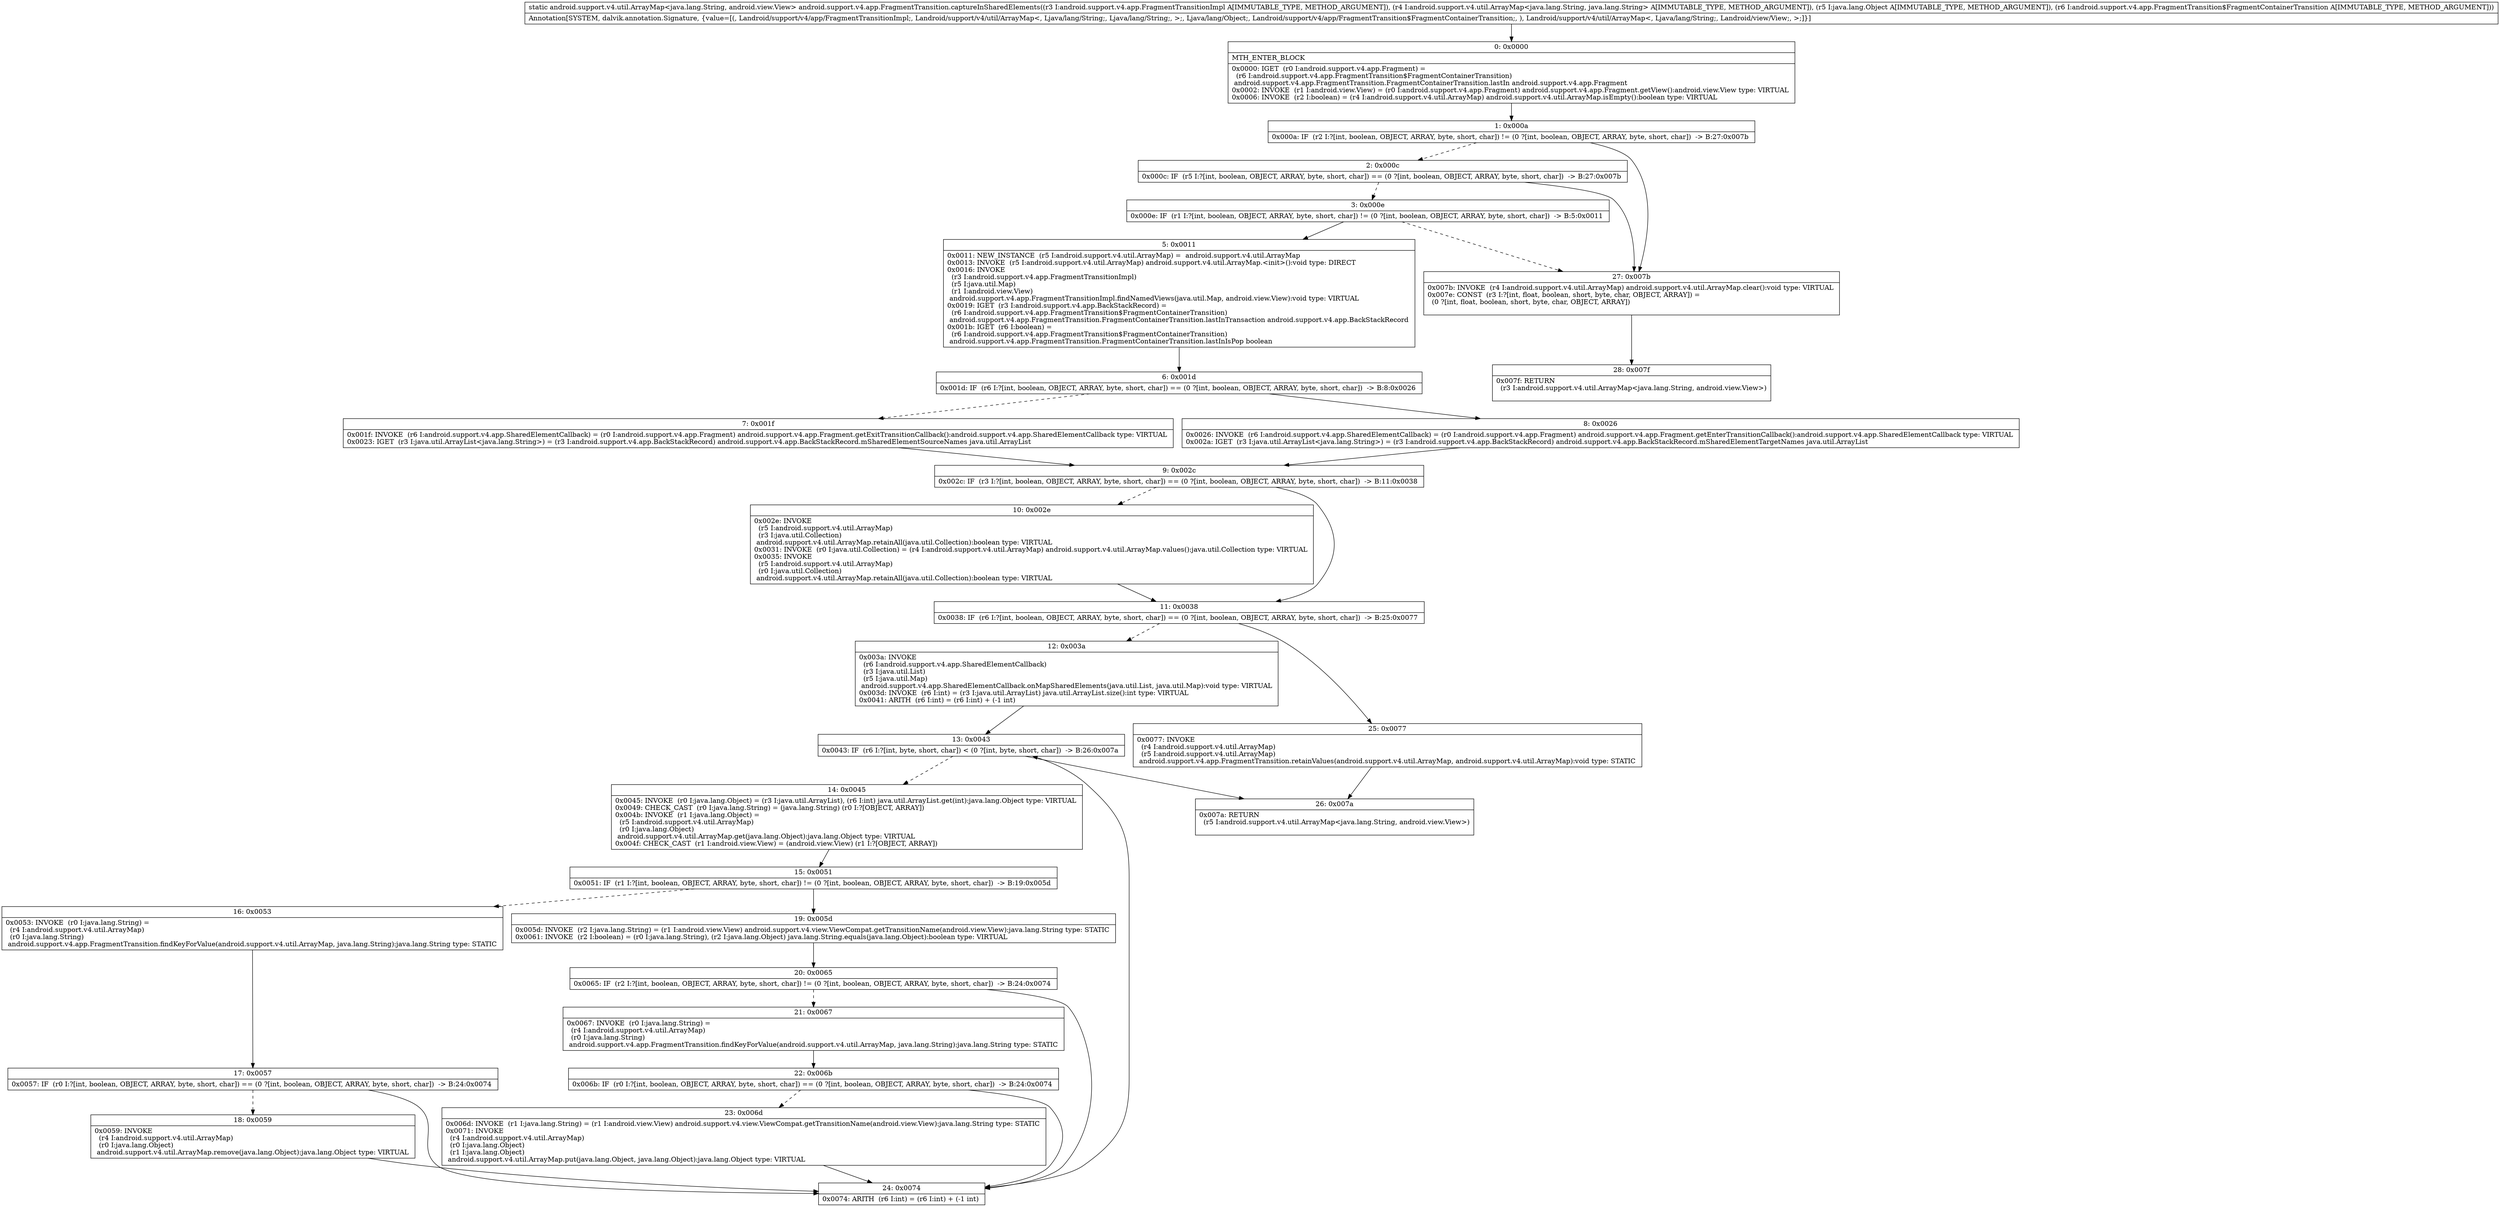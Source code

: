 digraph "CFG forandroid.support.v4.app.FragmentTransition.captureInSharedElements(Landroid\/support\/v4\/app\/FragmentTransitionImpl;Landroid\/support\/v4\/util\/ArrayMap;Ljava\/lang\/Object;Landroid\/support\/v4\/app\/FragmentTransition$FragmentContainerTransition;)Landroid\/support\/v4\/util\/ArrayMap;" {
Node_0 [shape=record,label="{0\:\ 0x0000|MTH_ENTER_BLOCK\l|0x0000: IGET  (r0 I:android.support.v4.app.Fragment) = \l  (r6 I:android.support.v4.app.FragmentTransition$FragmentContainerTransition)\l android.support.v4.app.FragmentTransition.FragmentContainerTransition.lastIn android.support.v4.app.Fragment \l0x0002: INVOKE  (r1 I:android.view.View) = (r0 I:android.support.v4.app.Fragment) android.support.v4.app.Fragment.getView():android.view.View type: VIRTUAL \l0x0006: INVOKE  (r2 I:boolean) = (r4 I:android.support.v4.util.ArrayMap) android.support.v4.util.ArrayMap.isEmpty():boolean type: VIRTUAL \l}"];
Node_1 [shape=record,label="{1\:\ 0x000a|0x000a: IF  (r2 I:?[int, boolean, OBJECT, ARRAY, byte, short, char]) != (0 ?[int, boolean, OBJECT, ARRAY, byte, short, char])  \-\> B:27:0x007b \l}"];
Node_2 [shape=record,label="{2\:\ 0x000c|0x000c: IF  (r5 I:?[int, boolean, OBJECT, ARRAY, byte, short, char]) == (0 ?[int, boolean, OBJECT, ARRAY, byte, short, char])  \-\> B:27:0x007b \l}"];
Node_3 [shape=record,label="{3\:\ 0x000e|0x000e: IF  (r1 I:?[int, boolean, OBJECT, ARRAY, byte, short, char]) != (0 ?[int, boolean, OBJECT, ARRAY, byte, short, char])  \-\> B:5:0x0011 \l}"];
Node_5 [shape=record,label="{5\:\ 0x0011|0x0011: NEW_INSTANCE  (r5 I:android.support.v4.util.ArrayMap) =  android.support.v4.util.ArrayMap \l0x0013: INVOKE  (r5 I:android.support.v4.util.ArrayMap) android.support.v4.util.ArrayMap.\<init\>():void type: DIRECT \l0x0016: INVOKE  \l  (r3 I:android.support.v4.app.FragmentTransitionImpl)\l  (r5 I:java.util.Map)\l  (r1 I:android.view.View)\l android.support.v4.app.FragmentTransitionImpl.findNamedViews(java.util.Map, android.view.View):void type: VIRTUAL \l0x0019: IGET  (r3 I:android.support.v4.app.BackStackRecord) = \l  (r6 I:android.support.v4.app.FragmentTransition$FragmentContainerTransition)\l android.support.v4.app.FragmentTransition.FragmentContainerTransition.lastInTransaction android.support.v4.app.BackStackRecord \l0x001b: IGET  (r6 I:boolean) = \l  (r6 I:android.support.v4.app.FragmentTransition$FragmentContainerTransition)\l android.support.v4.app.FragmentTransition.FragmentContainerTransition.lastInIsPop boolean \l}"];
Node_6 [shape=record,label="{6\:\ 0x001d|0x001d: IF  (r6 I:?[int, boolean, OBJECT, ARRAY, byte, short, char]) == (0 ?[int, boolean, OBJECT, ARRAY, byte, short, char])  \-\> B:8:0x0026 \l}"];
Node_7 [shape=record,label="{7\:\ 0x001f|0x001f: INVOKE  (r6 I:android.support.v4.app.SharedElementCallback) = (r0 I:android.support.v4.app.Fragment) android.support.v4.app.Fragment.getExitTransitionCallback():android.support.v4.app.SharedElementCallback type: VIRTUAL \l0x0023: IGET  (r3 I:java.util.ArrayList\<java.lang.String\>) = (r3 I:android.support.v4.app.BackStackRecord) android.support.v4.app.BackStackRecord.mSharedElementSourceNames java.util.ArrayList \l}"];
Node_8 [shape=record,label="{8\:\ 0x0026|0x0026: INVOKE  (r6 I:android.support.v4.app.SharedElementCallback) = (r0 I:android.support.v4.app.Fragment) android.support.v4.app.Fragment.getEnterTransitionCallback():android.support.v4.app.SharedElementCallback type: VIRTUAL \l0x002a: IGET  (r3 I:java.util.ArrayList\<java.lang.String\>) = (r3 I:android.support.v4.app.BackStackRecord) android.support.v4.app.BackStackRecord.mSharedElementTargetNames java.util.ArrayList \l}"];
Node_9 [shape=record,label="{9\:\ 0x002c|0x002c: IF  (r3 I:?[int, boolean, OBJECT, ARRAY, byte, short, char]) == (0 ?[int, boolean, OBJECT, ARRAY, byte, short, char])  \-\> B:11:0x0038 \l}"];
Node_10 [shape=record,label="{10\:\ 0x002e|0x002e: INVOKE  \l  (r5 I:android.support.v4.util.ArrayMap)\l  (r3 I:java.util.Collection)\l android.support.v4.util.ArrayMap.retainAll(java.util.Collection):boolean type: VIRTUAL \l0x0031: INVOKE  (r0 I:java.util.Collection) = (r4 I:android.support.v4.util.ArrayMap) android.support.v4.util.ArrayMap.values():java.util.Collection type: VIRTUAL \l0x0035: INVOKE  \l  (r5 I:android.support.v4.util.ArrayMap)\l  (r0 I:java.util.Collection)\l android.support.v4.util.ArrayMap.retainAll(java.util.Collection):boolean type: VIRTUAL \l}"];
Node_11 [shape=record,label="{11\:\ 0x0038|0x0038: IF  (r6 I:?[int, boolean, OBJECT, ARRAY, byte, short, char]) == (0 ?[int, boolean, OBJECT, ARRAY, byte, short, char])  \-\> B:25:0x0077 \l}"];
Node_12 [shape=record,label="{12\:\ 0x003a|0x003a: INVOKE  \l  (r6 I:android.support.v4.app.SharedElementCallback)\l  (r3 I:java.util.List)\l  (r5 I:java.util.Map)\l android.support.v4.app.SharedElementCallback.onMapSharedElements(java.util.List, java.util.Map):void type: VIRTUAL \l0x003d: INVOKE  (r6 I:int) = (r3 I:java.util.ArrayList) java.util.ArrayList.size():int type: VIRTUAL \l0x0041: ARITH  (r6 I:int) = (r6 I:int) + (\-1 int) \l}"];
Node_13 [shape=record,label="{13\:\ 0x0043|0x0043: IF  (r6 I:?[int, byte, short, char]) \< (0 ?[int, byte, short, char])  \-\> B:26:0x007a \l}"];
Node_14 [shape=record,label="{14\:\ 0x0045|0x0045: INVOKE  (r0 I:java.lang.Object) = (r3 I:java.util.ArrayList), (r6 I:int) java.util.ArrayList.get(int):java.lang.Object type: VIRTUAL \l0x0049: CHECK_CAST  (r0 I:java.lang.String) = (java.lang.String) (r0 I:?[OBJECT, ARRAY]) \l0x004b: INVOKE  (r1 I:java.lang.Object) = \l  (r5 I:android.support.v4.util.ArrayMap)\l  (r0 I:java.lang.Object)\l android.support.v4.util.ArrayMap.get(java.lang.Object):java.lang.Object type: VIRTUAL \l0x004f: CHECK_CAST  (r1 I:android.view.View) = (android.view.View) (r1 I:?[OBJECT, ARRAY]) \l}"];
Node_15 [shape=record,label="{15\:\ 0x0051|0x0051: IF  (r1 I:?[int, boolean, OBJECT, ARRAY, byte, short, char]) != (0 ?[int, boolean, OBJECT, ARRAY, byte, short, char])  \-\> B:19:0x005d \l}"];
Node_16 [shape=record,label="{16\:\ 0x0053|0x0053: INVOKE  (r0 I:java.lang.String) = \l  (r4 I:android.support.v4.util.ArrayMap)\l  (r0 I:java.lang.String)\l android.support.v4.app.FragmentTransition.findKeyForValue(android.support.v4.util.ArrayMap, java.lang.String):java.lang.String type: STATIC \l}"];
Node_17 [shape=record,label="{17\:\ 0x0057|0x0057: IF  (r0 I:?[int, boolean, OBJECT, ARRAY, byte, short, char]) == (0 ?[int, boolean, OBJECT, ARRAY, byte, short, char])  \-\> B:24:0x0074 \l}"];
Node_18 [shape=record,label="{18\:\ 0x0059|0x0059: INVOKE  \l  (r4 I:android.support.v4.util.ArrayMap)\l  (r0 I:java.lang.Object)\l android.support.v4.util.ArrayMap.remove(java.lang.Object):java.lang.Object type: VIRTUAL \l}"];
Node_19 [shape=record,label="{19\:\ 0x005d|0x005d: INVOKE  (r2 I:java.lang.String) = (r1 I:android.view.View) android.support.v4.view.ViewCompat.getTransitionName(android.view.View):java.lang.String type: STATIC \l0x0061: INVOKE  (r2 I:boolean) = (r0 I:java.lang.String), (r2 I:java.lang.Object) java.lang.String.equals(java.lang.Object):boolean type: VIRTUAL \l}"];
Node_20 [shape=record,label="{20\:\ 0x0065|0x0065: IF  (r2 I:?[int, boolean, OBJECT, ARRAY, byte, short, char]) != (0 ?[int, boolean, OBJECT, ARRAY, byte, short, char])  \-\> B:24:0x0074 \l}"];
Node_21 [shape=record,label="{21\:\ 0x0067|0x0067: INVOKE  (r0 I:java.lang.String) = \l  (r4 I:android.support.v4.util.ArrayMap)\l  (r0 I:java.lang.String)\l android.support.v4.app.FragmentTransition.findKeyForValue(android.support.v4.util.ArrayMap, java.lang.String):java.lang.String type: STATIC \l}"];
Node_22 [shape=record,label="{22\:\ 0x006b|0x006b: IF  (r0 I:?[int, boolean, OBJECT, ARRAY, byte, short, char]) == (0 ?[int, boolean, OBJECT, ARRAY, byte, short, char])  \-\> B:24:0x0074 \l}"];
Node_23 [shape=record,label="{23\:\ 0x006d|0x006d: INVOKE  (r1 I:java.lang.String) = (r1 I:android.view.View) android.support.v4.view.ViewCompat.getTransitionName(android.view.View):java.lang.String type: STATIC \l0x0071: INVOKE  \l  (r4 I:android.support.v4.util.ArrayMap)\l  (r0 I:java.lang.Object)\l  (r1 I:java.lang.Object)\l android.support.v4.util.ArrayMap.put(java.lang.Object, java.lang.Object):java.lang.Object type: VIRTUAL \l}"];
Node_24 [shape=record,label="{24\:\ 0x0074|0x0074: ARITH  (r6 I:int) = (r6 I:int) + (\-1 int) \l}"];
Node_25 [shape=record,label="{25\:\ 0x0077|0x0077: INVOKE  \l  (r4 I:android.support.v4.util.ArrayMap)\l  (r5 I:android.support.v4.util.ArrayMap)\l android.support.v4.app.FragmentTransition.retainValues(android.support.v4.util.ArrayMap, android.support.v4.util.ArrayMap):void type: STATIC \l}"];
Node_26 [shape=record,label="{26\:\ 0x007a|0x007a: RETURN  \l  (r5 I:android.support.v4.util.ArrayMap\<java.lang.String, android.view.View\>)\l \l}"];
Node_27 [shape=record,label="{27\:\ 0x007b|0x007b: INVOKE  (r4 I:android.support.v4.util.ArrayMap) android.support.v4.util.ArrayMap.clear():void type: VIRTUAL \l0x007e: CONST  (r3 I:?[int, float, boolean, short, byte, char, OBJECT, ARRAY]) = \l  (0 ?[int, float, boolean, short, byte, char, OBJECT, ARRAY])\l \l}"];
Node_28 [shape=record,label="{28\:\ 0x007f|0x007f: RETURN  \l  (r3 I:android.support.v4.util.ArrayMap\<java.lang.String, android.view.View\>)\l \l}"];
MethodNode[shape=record,label="{static android.support.v4.util.ArrayMap\<java.lang.String, android.view.View\> android.support.v4.app.FragmentTransition.captureInSharedElements((r3 I:android.support.v4.app.FragmentTransitionImpl A[IMMUTABLE_TYPE, METHOD_ARGUMENT]), (r4 I:android.support.v4.util.ArrayMap\<java.lang.String, java.lang.String\> A[IMMUTABLE_TYPE, METHOD_ARGUMENT]), (r5 I:java.lang.Object A[IMMUTABLE_TYPE, METHOD_ARGUMENT]), (r6 I:android.support.v4.app.FragmentTransition$FragmentContainerTransition A[IMMUTABLE_TYPE, METHOD_ARGUMENT]))  | Annotation[SYSTEM, dalvik.annotation.Signature, \{value=[(, Landroid\/support\/v4\/app\/FragmentTransitionImpl;, Landroid\/support\/v4\/util\/ArrayMap\<, Ljava\/lang\/String;, Ljava\/lang\/String;, \>;, Ljava\/lang\/Object;, Landroid\/support\/v4\/app\/FragmentTransition$FragmentContainerTransition;, ), Landroid\/support\/v4\/util\/ArrayMap\<, Ljava\/lang\/String;, Landroid\/view\/View;, \>;]\}]\l}"];
MethodNode -> Node_0;
Node_0 -> Node_1;
Node_1 -> Node_2[style=dashed];
Node_1 -> Node_27;
Node_2 -> Node_3[style=dashed];
Node_2 -> Node_27;
Node_3 -> Node_5;
Node_3 -> Node_27[style=dashed];
Node_5 -> Node_6;
Node_6 -> Node_7[style=dashed];
Node_6 -> Node_8;
Node_7 -> Node_9;
Node_8 -> Node_9;
Node_9 -> Node_10[style=dashed];
Node_9 -> Node_11;
Node_10 -> Node_11;
Node_11 -> Node_12[style=dashed];
Node_11 -> Node_25;
Node_12 -> Node_13;
Node_13 -> Node_14[style=dashed];
Node_13 -> Node_26;
Node_14 -> Node_15;
Node_15 -> Node_16[style=dashed];
Node_15 -> Node_19;
Node_16 -> Node_17;
Node_17 -> Node_18[style=dashed];
Node_17 -> Node_24;
Node_18 -> Node_24;
Node_19 -> Node_20;
Node_20 -> Node_21[style=dashed];
Node_20 -> Node_24;
Node_21 -> Node_22;
Node_22 -> Node_23[style=dashed];
Node_22 -> Node_24;
Node_23 -> Node_24;
Node_24 -> Node_13;
Node_25 -> Node_26;
Node_27 -> Node_28;
}

